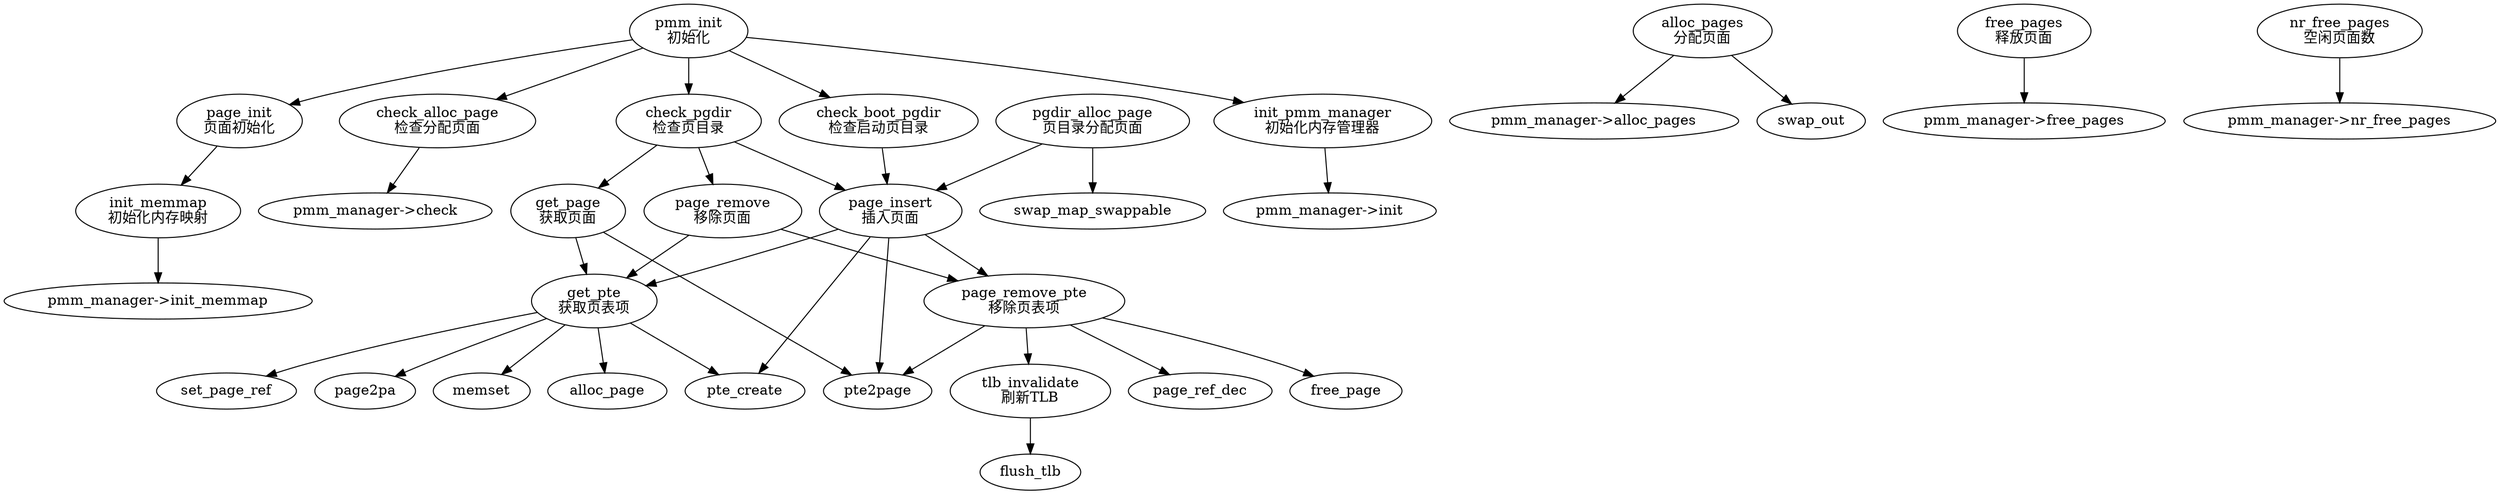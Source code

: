 digraph G {
    "pmm_init" [label="pmm_init\n初始化"];
    "init_pmm_manager" [label="init_pmm_manager\n初始化内存管理器"];
    "page_init" [label="page_init\n页面初始化"];
    "check_alloc_page" [label="check_alloc_page\n检查分配页面"];
    "check_pgdir" [label="check_pgdir\n检查页目录"];
    "check_boot_pgdir" [label="check_boot_pgdir\n检查启动页目录"];

    "pmm_init" -> "init_pmm_manager";
    "pmm_init" -> "page_init";
    "pmm_init" -> "check_alloc_page";
    "pmm_init" -> "check_pgdir";
    "pmm_init" -> "check_boot_pgdir";

    "init_pmm_manager" -> "pmm_manager->init";

    "page_init" -> "init_memmap";

    "init_memmap" [label="init_memmap\n初始化内存映射"];
    "init_memmap" -> "pmm_manager->init_memmap";

    "alloc_pages" [label="alloc_pages\n分配页面"];
    "alloc_pages" -> "pmm_manager->alloc_pages";
    "alloc_pages" -> "swap_out";

    "free_pages" [label="free_pages\n释放页面"];
    "free_pages" -> "pmm_manager->free_pages";

    "nr_free_pages" [label="nr_free_pages\n空闲页面数"];
    "nr_free_pages" -> "pmm_manager->nr_free_pages";

    "check_alloc_page" -> "pmm_manager->check";

    //"check_pgdir" -> "alloc_page";
    "check_pgdir" -> "get_page";
    "check_pgdir" -> "page_insert";
    //"check_pgdir" -> "get_pte";
    "check_pgdir" -> "page_remove";
    //"check_pgdir" -> "free_page";

    //"check_boot_pgdir" -> "alloc_page";
    "check_boot_pgdir" -> "page_insert";
    //"check_boot_pgdir" -> "get_pte";
    //"check_boot_pgdir" -> "free_page";

    "get_pte" [label="get_pte\n获取页表项"];
    "get_pte" -> "alloc_page";
    "get_pte" -> "set_page_ref";
    "get_pte" -> "page2pa";
    "get_pte" -> "memset";
    "get_pte" -> "pte_create";

    "get_page" [label="get_page\n获取页面"];
    "get_page" -> "get_pte";
    "get_page" -> "pte2page";

    "page_remove_pte" [label="page_remove_pte\n移除页表项"];
    "page_remove_pte" -> "pte2page";
    "page_remove_pte" -> "page_ref_dec";
    "page_remove_pte" -> "free_page";
    "page_remove_pte" -> "tlb_invalidate";

    "page_remove" [label="page_remove\n移除页面"];
    "page_remove" -> "get_pte";
    "page_remove" -> "page_remove_pte";

    "page_insert" [label="page_insert\n插入页面"];
    "page_insert" -> "get_pte";
    //"page_insert" -> "page_ref_inc";
    "page_insert" -> "pte2page";
    "page_insert" -> "page_remove_pte";
    "page_insert" -> "pte_create";
    //"page_insert" -> "tlb_invalidate";

    "pgdir_alloc_page" [label="pgdir_alloc_page\n页目录分配页面"];
    //"pgdir_alloc_page" -> "alloc_page";
    "pgdir_alloc_page" -> "page_insert";
    "pgdir_alloc_page" -> "swap_map_swappable";

    "tlb_invalidate" [label="tlb_invalidate\n刷新TLB"];
    "tlb_invalidate" -> "flush_tlb";
}